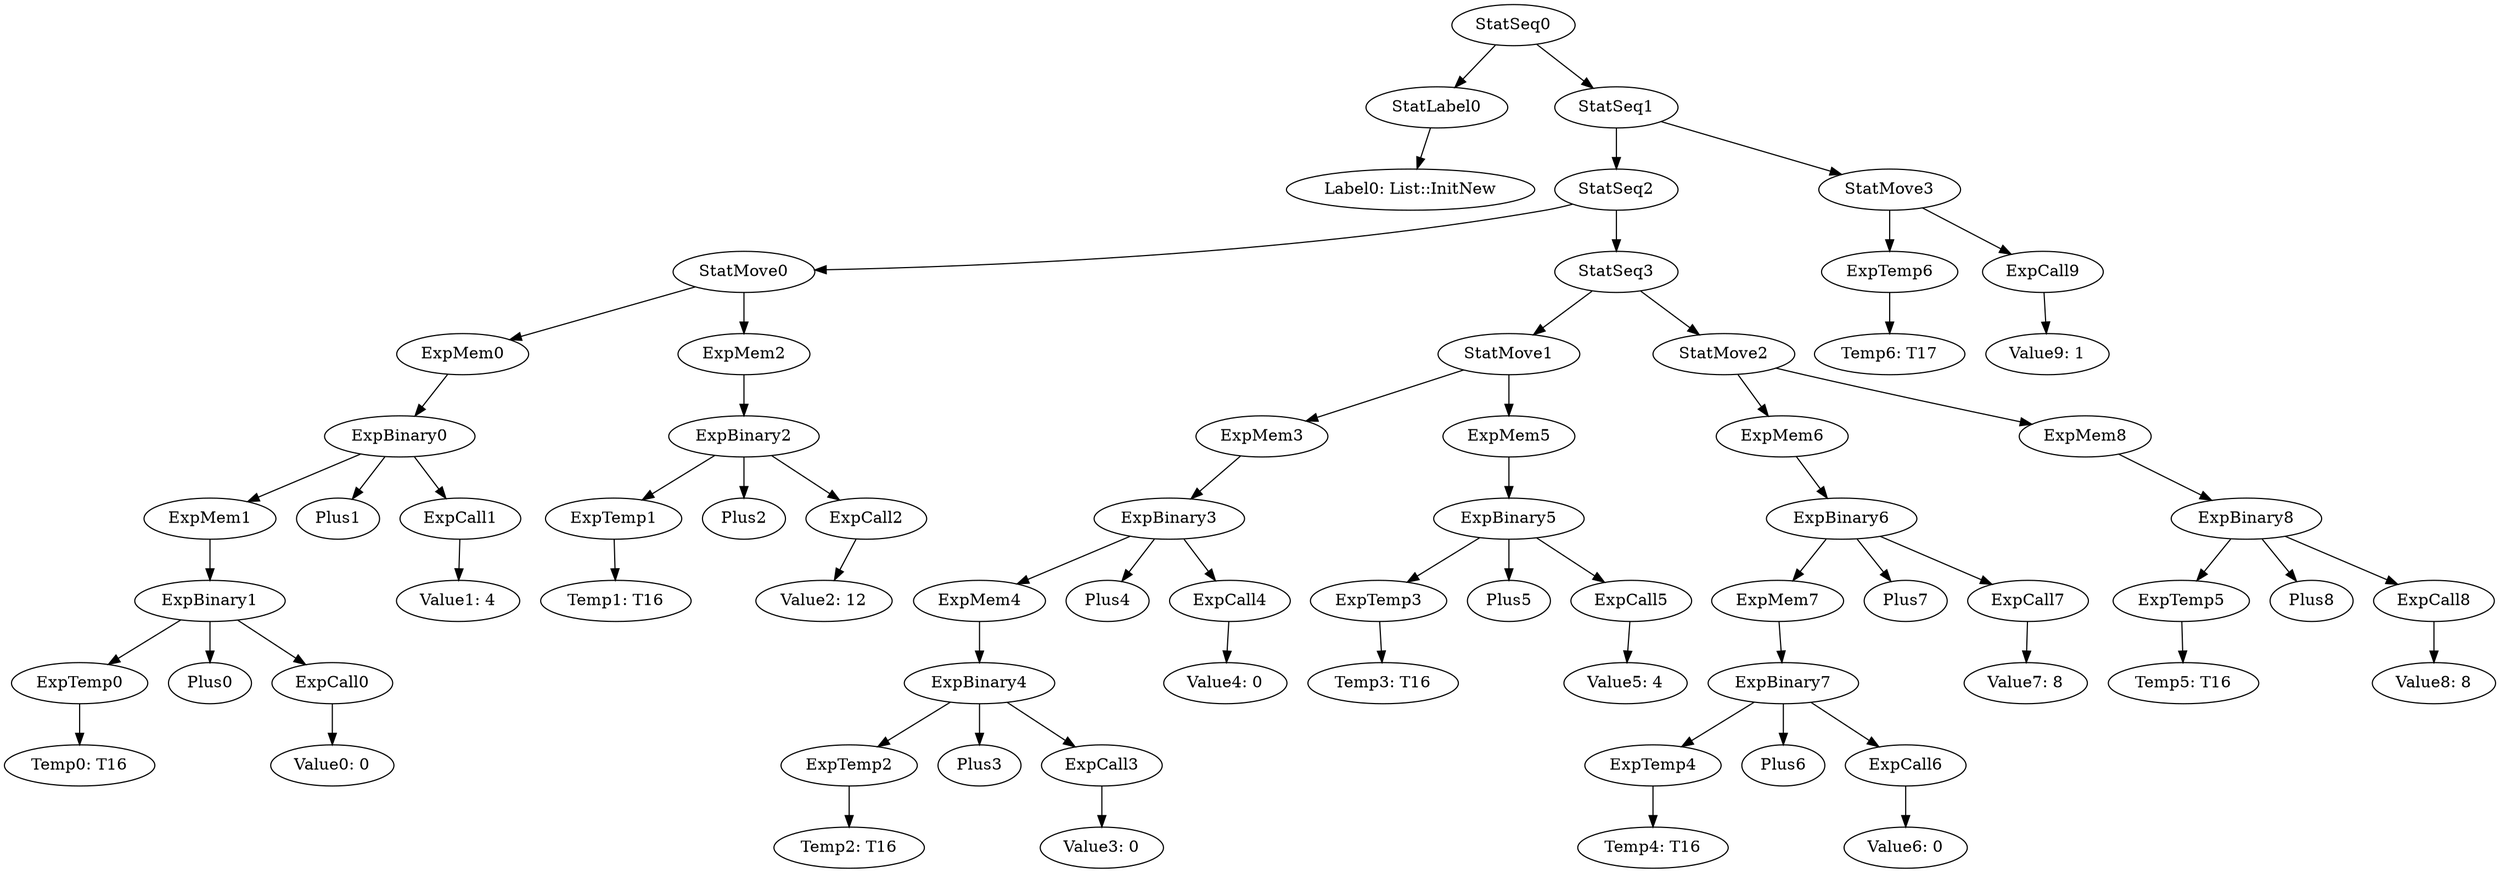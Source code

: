 digraph {
	ordering = out;
	ExpTemp6 -> "Temp6: T17";
	StatSeq1 -> StatSeq2;
	StatSeq1 -> StatMove3;
	StatMove3 -> ExpTemp6;
	StatMove3 -> ExpCall9;
	ExpBinary8 -> ExpTemp5;
	ExpBinary8 -> Plus8;
	ExpBinary8 -> ExpCall8;
	StatMove2 -> ExpMem6;
	StatMove2 -> ExpMem8;
	ExpMem6 -> ExpBinary6;
	ExpTemp4 -> "Temp4: T16";
	StatSeq3 -> StatMove1;
	StatSeq3 -> StatMove2;
	ExpBinary5 -> ExpTemp3;
	ExpBinary5 -> Plus5;
	ExpBinary5 -> ExpCall5;
	ExpTemp3 -> "Temp3: T16";
	ExpMem5 -> ExpBinary5;
	StatMove1 -> ExpMem3;
	StatMove1 -> ExpMem5;
	StatMove0 -> ExpMem0;
	StatMove0 -> ExpMem2;
	ExpCall7 -> "Value7: 8";
	ExpCall2 -> "Value2: 12";
	ExpCall1 -> "Value1: 4";
	ExpBinary6 -> ExpMem7;
	ExpBinary6 -> Plus7;
	ExpBinary6 -> ExpCall7;
	ExpMem0 -> ExpBinary0;
	ExpCall8 -> "Value8: 8";
	ExpBinary1 -> ExpTemp0;
	ExpBinary1 -> Plus0;
	ExpBinary1 -> ExpCall0;
	ExpCall9 -> "Value9: 1";
	ExpMem3 -> ExpBinary3;
	ExpMem1 -> ExpBinary1;
	ExpMem8 -> ExpBinary8;
	ExpBinary2 -> ExpTemp1;
	ExpBinary2 -> Plus2;
	ExpBinary2 -> ExpCall2;
	StatLabel0 -> "Label0: List::InitNew";
	ExpMem7 -> ExpBinary7;
	ExpTemp0 -> "Temp0: T16";
	ExpCall0 -> "Value0: 0";
	ExpMem2 -> ExpBinary2;
	ExpBinary3 -> ExpMem4;
	ExpBinary3 -> Plus4;
	ExpBinary3 -> ExpCall4;
	ExpTemp5 -> "Temp5: T16";
	ExpBinary7 -> ExpTemp4;
	ExpBinary7 -> Plus6;
	ExpBinary7 -> ExpCall6;
	StatSeq0 -> StatLabel0;
	StatSeq0 -> StatSeq1;
	ExpTemp1 -> "Temp1: T16";
	ExpCall3 -> "Value3: 0";
	StatSeq2 -> StatMove0;
	StatSeq2 -> StatSeq3;
	ExpTemp2 -> "Temp2: T16";
	ExpCall6 -> "Value6: 0";
	ExpBinary4 -> ExpTemp2;
	ExpBinary4 -> Plus3;
	ExpBinary4 -> ExpCall3;
	ExpBinary0 -> ExpMem1;
	ExpBinary0 -> Plus1;
	ExpBinary0 -> ExpCall1;
	ExpMem4 -> ExpBinary4;
	ExpCall5 -> "Value5: 4";
	ExpCall4 -> "Value4: 0";
}

